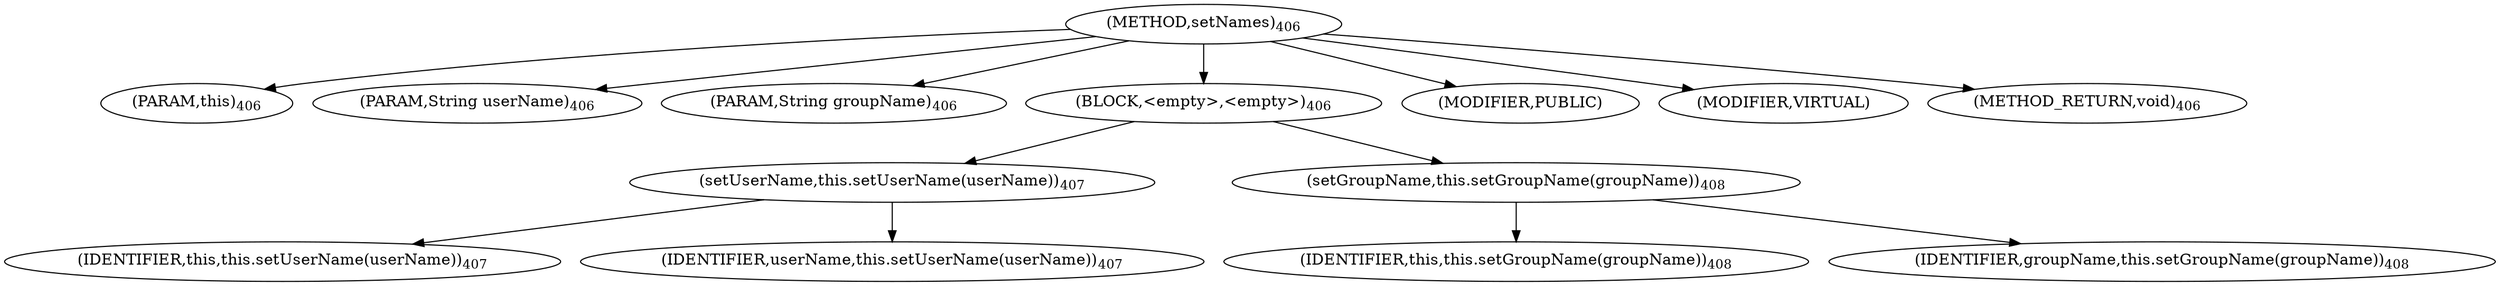digraph "setNames" {  
"783" [label = <(METHOD,setNames)<SUB>406</SUB>> ]
"83" [label = <(PARAM,this)<SUB>406</SUB>> ]
"784" [label = <(PARAM,String userName)<SUB>406</SUB>> ]
"785" [label = <(PARAM,String groupName)<SUB>406</SUB>> ]
"786" [label = <(BLOCK,&lt;empty&gt;,&lt;empty&gt;)<SUB>406</SUB>> ]
"787" [label = <(setUserName,this.setUserName(userName))<SUB>407</SUB>> ]
"82" [label = <(IDENTIFIER,this,this.setUserName(userName))<SUB>407</SUB>> ]
"788" [label = <(IDENTIFIER,userName,this.setUserName(userName))<SUB>407</SUB>> ]
"789" [label = <(setGroupName,this.setGroupName(groupName))<SUB>408</SUB>> ]
"84" [label = <(IDENTIFIER,this,this.setGroupName(groupName))<SUB>408</SUB>> ]
"790" [label = <(IDENTIFIER,groupName,this.setGroupName(groupName))<SUB>408</SUB>> ]
"791" [label = <(MODIFIER,PUBLIC)> ]
"792" [label = <(MODIFIER,VIRTUAL)> ]
"793" [label = <(METHOD_RETURN,void)<SUB>406</SUB>> ]
  "783" -> "83" 
  "783" -> "784" 
  "783" -> "785" 
  "783" -> "786" 
  "783" -> "791" 
  "783" -> "792" 
  "783" -> "793" 
  "786" -> "787" 
  "786" -> "789" 
  "787" -> "82" 
  "787" -> "788" 
  "789" -> "84" 
  "789" -> "790" 
}
